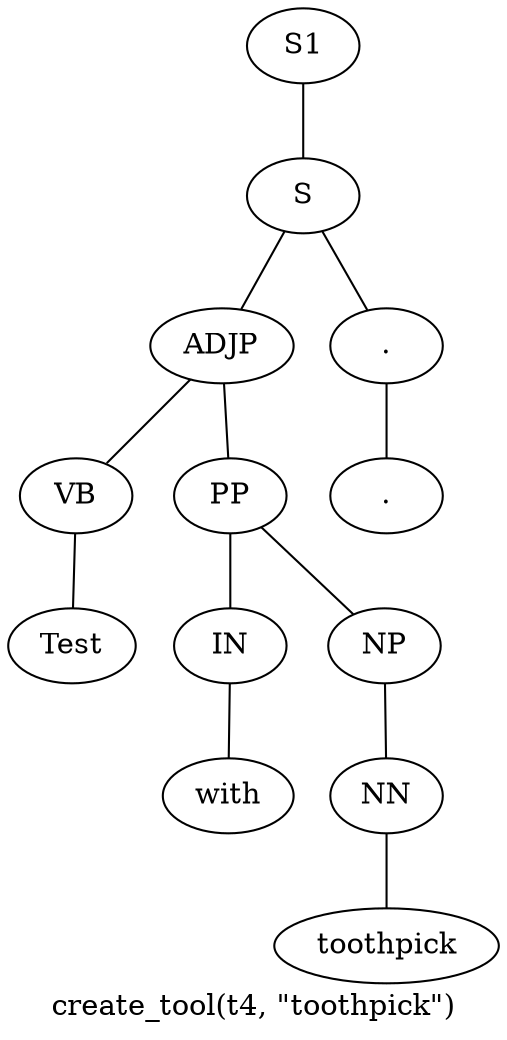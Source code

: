 graph SyntaxGraph {
	label = "create_tool(t4, \"toothpick\")";
	Node0 [label="S1"];
	Node1 [label="S"];
	Node2 [label="ADJP"];
	Node3 [label="VB"];
	Node4 [label="Test"];
	Node5 [label="PP"];
	Node6 [label="IN"];
	Node7 [label="with"];
	Node8 [label="NP"];
	Node9 [label="NN"];
	Node10 [label="toothpick"];
	Node11 [label="."];
	Node12 [label="."];

	Node0 -- Node1;
	Node1 -- Node2;
	Node1 -- Node11;
	Node2 -- Node3;
	Node2 -- Node5;
	Node3 -- Node4;
	Node5 -- Node6;
	Node5 -- Node8;
	Node6 -- Node7;
	Node8 -- Node9;
	Node9 -- Node10;
	Node11 -- Node12;
}